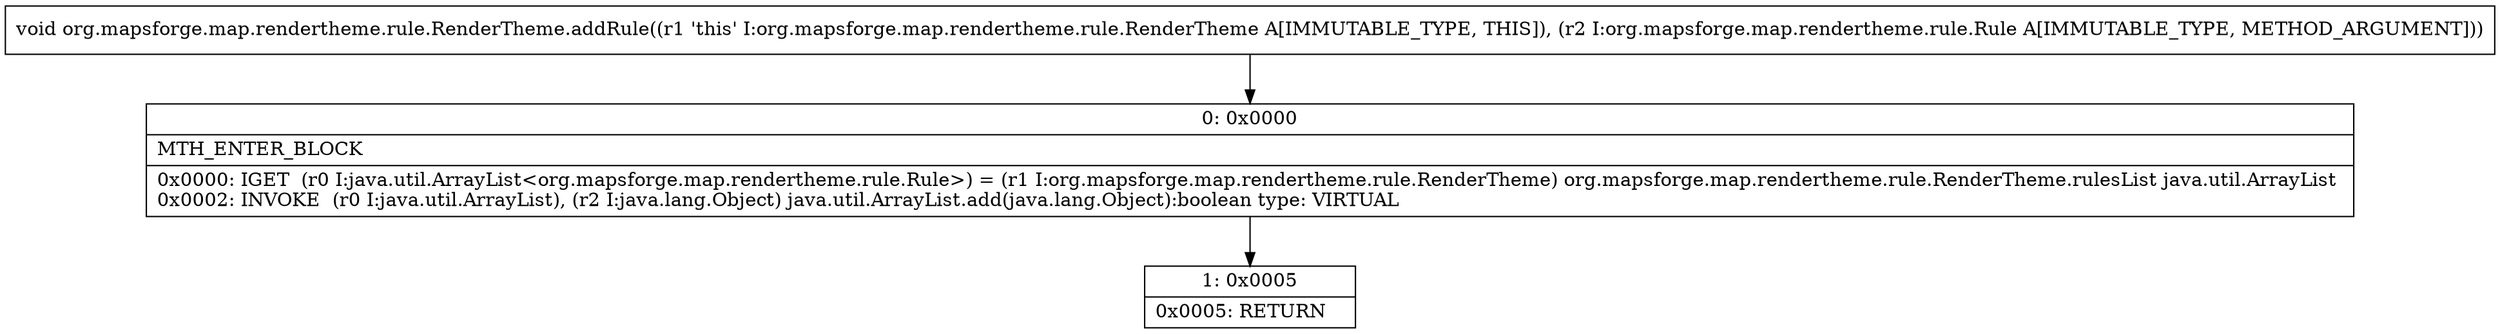 digraph "CFG fororg.mapsforge.map.rendertheme.rule.RenderTheme.addRule(Lorg\/mapsforge\/map\/rendertheme\/rule\/Rule;)V" {
Node_0 [shape=record,label="{0\:\ 0x0000|MTH_ENTER_BLOCK\l|0x0000: IGET  (r0 I:java.util.ArrayList\<org.mapsforge.map.rendertheme.rule.Rule\>) = (r1 I:org.mapsforge.map.rendertheme.rule.RenderTheme) org.mapsforge.map.rendertheme.rule.RenderTheme.rulesList java.util.ArrayList \l0x0002: INVOKE  (r0 I:java.util.ArrayList), (r2 I:java.lang.Object) java.util.ArrayList.add(java.lang.Object):boolean type: VIRTUAL \l}"];
Node_1 [shape=record,label="{1\:\ 0x0005|0x0005: RETURN   \l}"];
MethodNode[shape=record,label="{void org.mapsforge.map.rendertheme.rule.RenderTheme.addRule((r1 'this' I:org.mapsforge.map.rendertheme.rule.RenderTheme A[IMMUTABLE_TYPE, THIS]), (r2 I:org.mapsforge.map.rendertheme.rule.Rule A[IMMUTABLE_TYPE, METHOD_ARGUMENT])) }"];
MethodNode -> Node_0;
Node_0 -> Node_1;
}

